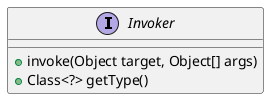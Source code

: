 @startuml
'https://plantuml.com/class-diagram

interface Invoker {
   + invoke(Object target, Object[] args)
   + Class<?> getType()
}

@enduml